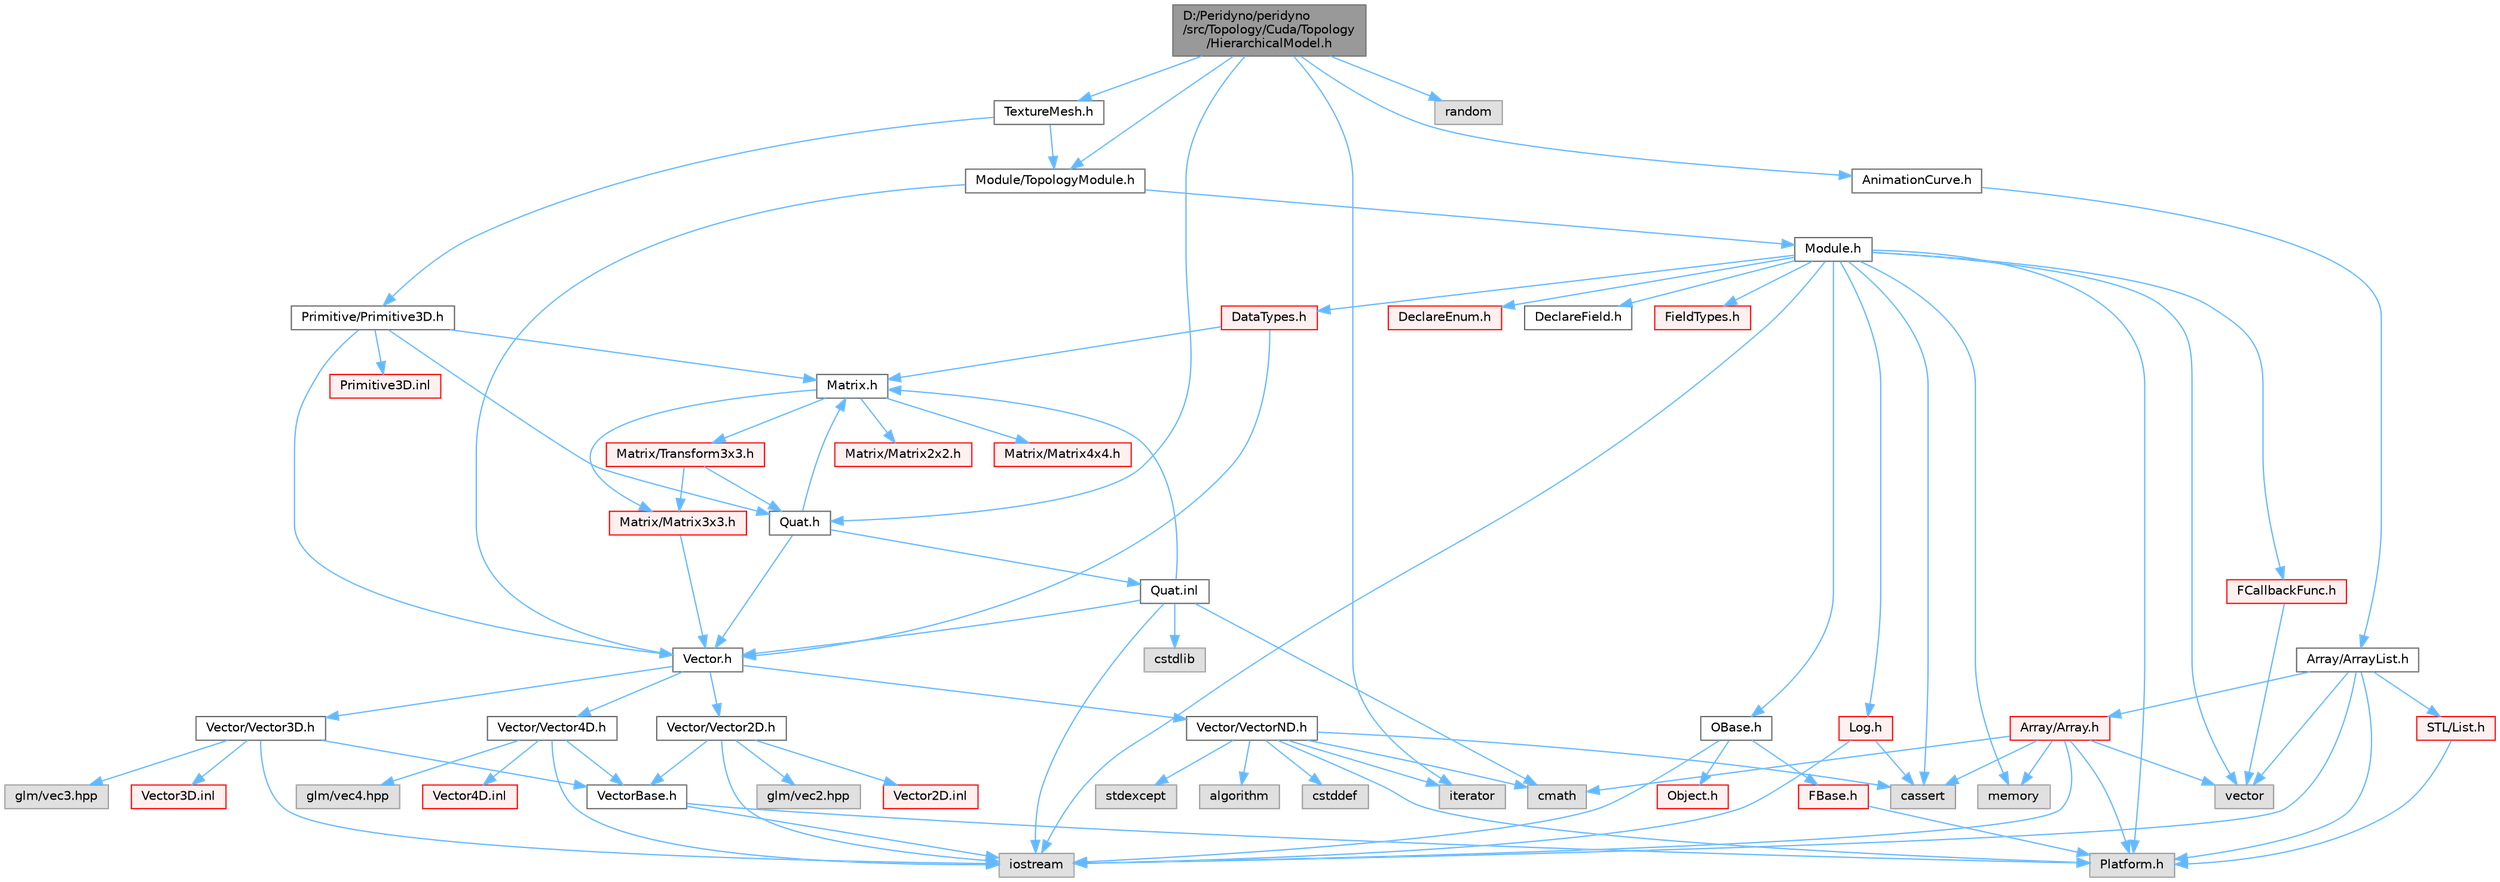 digraph "D:/Peridyno/peridyno/src/Topology/Cuda/Topology/HierarchicalModel.h"
{
 // LATEX_PDF_SIZE
  bgcolor="transparent";
  edge [fontname=Helvetica,fontsize=10,labelfontname=Helvetica,labelfontsize=10];
  node [fontname=Helvetica,fontsize=10,shape=box,height=0.2,width=0.4];
  Node1 [id="Node000001",label="D:/Peridyno/peridyno\l/src/Topology/Cuda/Topology\l/HierarchicalModel.h",height=0.2,width=0.4,color="gray40", fillcolor="grey60", style="filled", fontcolor="black",tooltip=" "];
  Node1 -> Node2 [id="edge1_Node000001_Node000002",color="steelblue1",style="solid",tooltip=" "];
  Node2 [id="Node000002",label="Module/TopologyModule.h",height=0.2,width=0.4,color="grey40", fillcolor="white", style="filled",URL="$_topology_module_8h.html",tooltip=" "];
  Node2 -> Node3 [id="edge2_Node000002_Node000003",color="steelblue1",style="solid",tooltip=" "];
  Node3 [id="Node000003",label="Vector.h",height=0.2,width=0.4,color="grey40", fillcolor="white", style="filled",URL="$_vector_8h.html",tooltip=" "];
  Node3 -> Node4 [id="edge3_Node000003_Node000004",color="steelblue1",style="solid",tooltip=" "];
  Node4 [id="Node000004",label="Vector/Vector2D.h",height=0.2,width=0.4,color="grey40", fillcolor="white", style="filled",URL="$_vector2_d_8h.html",tooltip=" "];
  Node4 -> Node5 [id="edge4_Node000004_Node000005",color="steelblue1",style="solid",tooltip=" "];
  Node5 [id="Node000005",label="glm/vec2.hpp",height=0.2,width=0.4,color="grey60", fillcolor="#E0E0E0", style="filled",tooltip=" "];
  Node4 -> Node6 [id="edge5_Node000004_Node000006",color="steelblue1",style="solid",tooltip=" "];
  Node6 [id="Node000006",label="iostream",height=0.2,width=0.4,color="grey60", fillcolor="#E0E0E0", style="filled",tooltip=" "];
  Node4 -> Node7 [id="edge6_Node000004_Node000007",color="steelblue1",style="solid",tooltip=" "];
  Node7 [id="Node000007",label="VectorBase.h",height=0.2,width=0.4,color="grey40", fillcolor="white", style="filled",URL="$_vector_base_8h.html",tooltip=" "];
  Node7 -> Node6 [id="edge7_Node000007_Node000006",color="steelblue1",style="solid",tooltip=" "];
  Node7 -> Node8 [id="edge8_Node000007_Node000008",color="steelblue1",style="solid",tooltip=" "];
  Node8 [id="Node000008",label="Platform.h",height=0.2,width=0.4,color="grey60", fillcolor="#E0E0E0", style="filled",tooltip=" "];
  Node4 -> Node9 [id="edge9_Node000004_Node000009",color="steelblue1",style="solid",tooltip=" "];
  Node9 [id="Node000009",label="Vector2D.inl",height=0.2,width=0.4,color="red", fillcolor="#FFF0F0", style="filled",URL="$_vector2_d_8inl.html",tooltip=" "];
  Node3 -> Node12 [id="edge10_Node000003_Node000012",color="steelblue1",style="solid",tooltip=" "];
  Node12 [id="Node000012",label="Vector/Vector3D.h",height=0.2,width=0.4,color="grey40", fillcolor="white", style="filled",URL="$_vector3_d_8h.html",tooltip=" "];
  Node12 -> Node13 [id="edge11_Node000012_Node000013",color="steelblue1",style="solid",tooltip=" "];
  Node13 [id="Node000013",label="glm/vec3.hpp",height=0.2,width=0.4,color="grey60", fillcolor="#E0E0E0", style="filled",tooltip=" "];
  Node12 -> Node6 [id="edge12_Node000012_Node000006",color="steelblue1",style="solid",tooltip=" "];
  Node12 -> Node7 [id="edge13_Node000012_Node000007",color="steelblue1",style="solid",tooltip=" "];
  Node12 -> Node14 [id="edge14_Node000012_Node000014",color="steelblue1",style="solid",tooltip=" "];
  Node14 [id="Node000014",label="Vector3D.inl",height=0.2,width=0.4,color="red", fillcolor="#FFF0F0", style="filled",URL="$_vector3_d_8inl.html",tooltip=" "];
  Node3 -> Node15 [id="edge15_Node000003_Node000015",color="steelblue1",style="solid",tooltip=" "];
  Node15 [id="Node000015",label="Vector/Vector4D.h",height=0.2,width=0.4,color="grey40", fillcolor="white", style="filled",URL="$_vector4_d_8h.html",tooltip=" "];
  Node15 -> Node16 [id="edge16_Node000015_Node000016",color="steelblue1",style="solid",tooltip=" "];
  Node16 [id="Node000016",label="glm/vec4.hpp",height=0.2,width=0.4,color="grey60", fillcolor="#E0E0E0", style="filled",tooltip=" "];
  Node15 -> Node6 [id="edge17_Node000015_Node000006",color="steelblue1",style="solid",tooltip=" "];
  Node15 -> Node7 [id="edge18_Node000015_Node000007",color="steelblue1",style="solid",tooltip=" "];
  Node15 -> Node17 [id="edge19_Node000015_Node000017",color="steelblue1",style="solid",tooltip=" "];
  Node17 [id="Node000017",label="Vector4D.inl",height=0.2,width=0.4,color="red", fillcolor="#FFF0F0", style="filled",URL="$_vector4_d_8inl.html",tooltip=" "];
  Node3 -> Node18 [id="edge20_Node000003_Node000018",color="steelblue1",style="solid",tooltip=" "];
  Node18 [id="Node000018",label="Vector/VectorND.h",height=0.2,width=0.4,color="grey40", fillcolor="white", style="filled",URL="$_vector_n_d_8h.html",tooltip=" "];
  Node18 -> Node19 [id="edge21_Node000018_Node000019",color="steelblue1",style="solid",tooltip=" "];
  Node19 [id="Node000019",label="cstddef",height=0.2,width=0.4,color="grey60", fillcolor="#E0E0E0", style="filled",tooltip=" "];
  Node18 -> Node20 [id="edge22_Node000018_Node000020",color="steelblue1",style="solid",tooltip=" "];
  Node20 [id="Node000020",label="stdexcept",height=0.2,width=0.4,color="grey60", fillcolor="#E0E0E0", style="filled",tooltip=" "];
  Node18 -> Node21 [id="edge23_Node000018_Node000021",color="steelblue1",style="solid",tooltip=" "];
  Node21 [id="Node000021",label="iterator",height=0.2,width=0.4,color="grey60", fillcolor="#E0E0E0", style="filled",tooltip=" "];
  Node18 -> Node22 [id="edge24_Node000018_Node000022",color="steelblue1",style="solid",tooltip=" "];
  Node22 [id="Node000022",label="algorithm",height=0.2,width=0.4,color="grey60", fillcolor="#E0E0E0", style="filled",tooltip=" "];
  Node18 -> Node23 [id="edge25_Node000018_Node000023",color="steelblue1",style="solid",tooltip=" "];
  Node23 [id="Node000023",label="cmath",height=0.2,width=0.4,color="grey60", fillcolor="#E0E0E0", style="filled",tooltip=" "];
  Node18 -> Node24 [id="edge26_Node000018_Node000024",color="steelblue1",style="solid",tooltip=" "];
  Node24 [id="Node000024",label="cassert",height=0.2,width=0.4,color="grey60", fillcolor="#E0E0E0", style="filled",tooltip=" "];
  Node18 -> Node8 [id="edge27_Node000018_Node000008",color="steelblue1",style="solid",tooltip=" "];
  Node2 -> Node25 [id="edge28_Node000002_Node000025",color="steelblue1",style="solid",tooltip=" "];
  Node25 [id="Node000025",label="Module.h",height=0.2,width=0.4,color="grey40", fillcolor="white", style="filled",URL="$_module_8h.html",tooltip=" "];
  Node25 -> Node8 [id="edge29_Node000025_Node000008",color="steelblue1",style="solid",tooltip=" "];
  Node25 -> Node26 [id="edge30_Node000025_Node000026",color="steelblue1",style="solid",tooltip=" "];
  Node26 [id="Node000026",label="memory",height=0.2,width=0.4,color="grey60", fillcolor="#E0E0E0", style="filled",tooltip=" "];
  Node25 -> Node27 [id="edge31_Node000025_Node000027",color="steelblue1",style="solid",tooltip=" "];
  Node27 [id="Node000027",label="vector",height=0.2,width=0.4,color="grey60", fillcolor="#E0E0E0", style="filled",tooltip=" "];
  Node25 -> Node24 [id="edge32_Node000025_Node000024",color="steelblue1",style="solid",tooltip=" "];
  Node25 -> Node6 [id="edge33_Node000025_Node000006",color="steelblue1",style="solid",tooltip=" "];
  Node25 -> Node28 [id="edge34_Node000025_Node000028",color="steelblue1",style="solid",tooltip=" "];
  Node28 [id="Node000028",label="OBase.h",height=0.2,width=0.4,color="grey40", fillcolor="white", style="filled",URL="$_o_base_8h.html",tooltip=" "];
  Node28 -> Node6 [id="edge35_Node000028_Node000006",color="steelblue1",style="solid",tooltip=" "];
  Node28 -> Node29 [id="edge36_Node000028_Node000029",color="steelblue1",style="solid",tooltip=" "];
  Node29 [id="Node000029",label="FBase.h",height=0.2,width=0.4,color="red", fillcolor="#FFF0F0", style="filled",URL="$_f_base_8h.html",tooltip=" "];
  Node29 -> Node8 [id="edge37_Node000029_Node000008",color="steelblue1",style="solid",tooltip=" "];
  Node28 -> Node35 [id="edge38_Node000028_Node000035",color="steelblue1",style="solid",tooltip=" "];
  Node35 [id="Node000035",label="Object.h",height=0.2,width=0.4,color="red", fillcolor="#FFF0F0", style="filled",URL="$_object_8h.html",tooltip=" "];
  Node25 -> Node38 [id="edge39_Node000025_Node000038",color="steelblue1",style="solid",tooltip=" "];
  Node38 [id="Node000038",label="Log.h",height=0.2,width=0.4,color="red", fillcolor="#FFF0F0", style="filled",URL="$_log_8h.html",tooltip=" "];
  Node38 -> Node6 [id="edge40_Node000038_Node000006",color="steelblue1",style="solid",tooltip=" "];
  Node38 -> Node24 [id="edge41_Node000038_Node000024",color="steelblue1",style="solid",tooltip=" "];
  Node25 -> Node47 [id="edge42_Node000025_Node000047",color="steelblue1",style="solid",tooltip=" "];
  Node47 [id="Node000047",label="DataTypes.h",height=0.2,width=0.4,color="red", fillcolor="#FFF0F0", style="filled",URL="$_data_types_8h.html",tooltip=" "];
  Node47 -> Node3 [id="edge43_Node000047_Node000003",color="steelblue1",style="solid",tooltip=" "];
  Node47 -> Node48 [id="edge44_Node000047_Node000048",color="steelblue1",style="solid",tooltip=" "];
  Node48 [id="Node000048",label="Matrix.h",height=0.2,width=0.4,color="grey40", fillcolor="white", style="filled",URL="$_matrix_8h.html",tooltip=" "];
  Node48 -> Node49 [id="edge45_Node000048_Node000049",color="steelblue1",style="solid",tooltip=" "];
  Node49 [id="Node000049",label="Matrix/Matrix2x2.h",height=0.2,width=0.4,color="red", fillcolor="#FFF0F0", style="filled",URL="$_matrix2x2_8h.html",tooltip=" "];
  Node48 -> Node54 [id="edge46_Node000048_Node000054",color="steelblue1",style="solid",tooltip=" "];
  Node54 [id="Node000054",label="Matrix/Matrix3x3.h",height=0.2,width=0.4,color="red", fillcolor="#FFF0F0", style="filled",URL="$_matrix3x3_8h.html",tooltip=" "];
  Node54 -> Node3 [id="edge47_Node000054_Node000003",color="steelblue1",style="solid",tooltip=" "];
  Node48 -> Node57 [id="edge48_Node000048_Node000057",color="steelblue1",style="solid",tooltip=" "];
  Node57 [id="Node000057",label="Matrix/Matrix4x4.h",height=0.2,width=0.4,color="red", fillcolor="#FFF0F0", style="filled",URL="$_matrix4x4_8h.html",tooltip=" "];
  Node48 -> Node60 [id="edge49_Node000048_Node000060",color="steelblue1",style="solid",tooltip=" "];
  Node60 [id="Node000060",label="Matrix/Transform3x3.h",height=0.2,width=0.4,color="red", fillcolor="#FFF0F0", style="filled",URL="$_transform3x3_8h.html",tooltip=" "];
  Node60 -> Node61 [id="edge50_Node000060_Node000061",color="steelblue1",style="solid",tooltip=" "];
  Node61 [id="Node000061",label="Quat.h",height=0.2,width=0.4,color="grey40", fillcolor="white", style="filled",URL="$_quat_8h.html",tooltip="Implementation of quaternion."];
  Node61 -> Node3 [id="edge51_Node000061_Node000003",color="steelblue1",style="solid",tooltip=" "];
  Node61 -> Node48 [id="edge52_Node000061_Node000048",color="steelblue1",style="solid",tooltip=" "];
  Node61 -> Node62 [id="edge53_Node000061_Node000062",color="steelblue1",style="solid",tooltip=" "];
  Node62 [id="Node000062",label="Quat.inl",height=0.2,width=0.4,color="grey40", fillcolor="white", style="filled",URL="$_quat_8inl.html",tooltip=" "];
  Node62 -> Node23 [id="edge54_Node000062_Node000023",color="steelblue1",style="solid",tooltip=" "];
  Node62 -> Node63 [id="edge55_Node000062_Node000063",color="steelblue1",style="solid",tooltip=" "];
  Node63 [id="Node000063",label="cstdlib",height=0.2,width=0.4,color="grey60", fillcolor="#E0E0E0", style="filled",tooltip=" "];
  Node62 -> Node6 [id="edge56_Node000062_Node000006",color="steelblue1",style="solid",tooltip=" "];
  Node62 -> Node3 [id="edge57_Node000062_Node000003",color="steelblue1",style="solid",tooltip=" "];
  Node62 -> Node48 [id="edge58_Node000062_Node000048",color="steelblue1",style="solid",tooltip=" "];
  Node60 -> Node54 [id="edge59_Node000060_Node000054",color="steelblue1",style="solid",tooltip=" "];
  Node25 -> Node69 [id="edge60_Node000025_Node000069",color="steelblue1",style="solid",tooltip=" "];
  Node69 [id="Node000069",label="DeclareEnum.h",height=0.2,width=0.4,color="red", fillcolor="#FFF0F0", style="filled",URL="$_declare_enum_8h.html",tooltip=" "];
  Node25 -> Node84 [id="edge61_Node000025_Node000084",color="steelblue1",style="solid",tooltip=" "];
  Node84 [id="Node000084",label="DeclareField.h",height=0.2,width=0.4,color="grey40", fillcolor="white", style="filled",URL="$_declare_field_8h.html",tooltip=" "];
  Node25 -> Node85 [id="edge62_Node000025_Node000085",color="steelblue1",style="solid",tooltip=" "];
  Node85 [id="Node000085",label="FCallbackFunc.h",height=0.2,width=0.4,color="red", fillcolor="#FFF0F0", style="filled",URL="$_f_callback_func_8h.html",tooltip=" "];
  Node85 -> Node27 [id="edge63_Node000085_Node000027",color="steelblue1",style="solid",tooltip=" "];
  Node25 -> Node86 [id="edge64_Node000025_Node000086",color="steelblue1",style="solid",tooltip=" "];
  Node86 [id="Node000086",label="FieldTypes.h",height=0.2,width=0.4,color="red", fillcolor="#FFF0F0", style="filled",URL="$_field_types_8h.html",tooltip=" "];
  Node1 -> Node88 [id="edge65_Node000001_Node000088",color="steelblue1",style="solid",tooltip=" "];
  Node88 [id="Node000088",label="AnimationCurve.h",height=0.2,width=0.4,color="grey40", fillcolor="white", style="filled",URL="$_animation_curve_8h.html",tooltip=" "];
  Node88 -> Node77 [id="edge66_Node000088_Node000077",color="steelblue1",style="solid",tooltip=" "];
  Node77 [id="Node000077",label="Array/ArrayList.h",height=0.2,width=0.4,color="grey40", fillcolor="white", style="filled",URL="$_array_list_8h.html",tooltip=" "];
  Node77 -> Node27 [id="edge67_Node000077_Node000027",color="steelblue1",style="solid",tooltip=" "];
  Node77 -> Node6 [id="edge68_Node000077_Node000006",color="steelblue1",style="solid",tooltip=" "];
  Node77 -> Node8 [id="edge69_Node000077_Node000008",color="steelblue1",style="solid",tooltip=" "];
  Node77 -> Node78 [id="edge70_Node000077_Node000078",color="steelblue1",style="solid",tooltip=" "];
  Node78 [id="Node000078",label="STL/List.h",height=0.2,width=0.4,color="red", fillcolor="#FFF0F0", style="filled",URL="$_list_8h.html",tooltip=" "];
  Node78 -> Node8 [id="edge71_Node000078_Node000008",color="steelblue1",style="solid",tooltip=" "];
  Node77 -> Node73 [id="edge72_Node000077_Node000073",color="steelblue1",style="solid",tooltip=" "];
  Node73 [id="Node000073",label="Array/Array.h",height=0.2,width=0.4,color="red", fillcolor="#FFF0F0", style="filled",URL="$_array_8h.html",tooltip=" "];
  Node73 -> Node8 [id="edge73_Node000073_Node000008",color="steelblue1",style="solid",tooltip=" "];
  Node73 -> Node24 [id="edge74_Node000073_Node000024",color="steelblue1",style="solid",tooltip=" "];
  Node73 -> Node27 [id="edge75_Node000073_Node000027",color="steelblue1",style="solid",tooltip=" "];
  Node73 -> Node6 [id="edge76_Node000073_Node000006",color="steelblue1",style="solid",tooltip=" "];
  Node73 -> Node26 [id="edge77_Node000073_Node000026",color="steelblue1",style="solid",tooltip=" "];
  Node73 -> Node23 [id="edge78_Node000073_Node000023",color="steelblue1",style="solid",tooltip=" "];
  Node1 -> Node21 [id="edge79_Node000001_Node000021",color="steelblue1",style="solid",tooltip=" "];
  Node1 -> Node89 [id="edge80_Node000001_Node000089",color="steelblue1",style="solid",tooltip=" "];
  Node89 [id="Node000089",label="random",height=0.2,width=0.4,color="grey60", fillcolor="#E0E0E0", style="filled",tooltip=" "];
  Node1 -> Node90 [id="edge81_Node000001_Node000090",color="steelblue1",style="solid",tooltip=" "];
  Node90 [id="Node000090",label="TextureMesh.h",height=0.2,width=0.4,color="grey40", fillcolor="white", style="filled",URL="$_texture_mesh_8h.html",tooltip=" "];
  Node90 -> Node2 [id="edge82_Node000090_Node000002",color="steelblue1",style="solid",tooltip=" "];
  Node90 -> Node91 [id="edge83_Node000090_Node000091",color="steelblue1",style="solid",tooltip=" "];
  Node91 [id="Node000091",label="Primitive/Primitive3D.h",height=0.2,width=0.4,color="grey40", fillcolor="white", style="filled",URL="$_primitive3_d_8h.html",tooltip=" "];
  Node91 -> Node3 [id="edge84_Node000091_Node000003",color="steelblue1",style="solid",tooltip=" "];
  Node91 -> Node48 [id="edge85_Node000091_Node000048",color="steelblue1",style="solid",tooltip=" "];
  Node91 -> Node61 [id="edge86_Node000091_Node000061",color="steelblue1",style="solid",tooltip=" "];
  Node91 -> Node92 [id="edge87_Node000091_Node000092",color="steelblue1",style="solid",tooltip=" "];
  Node92 [id="Node000092",label="Primitive3D.inl",height=0.2,width=0.4,color="red", fillcolor="#FFF0F0", style="filled",URL="$_primitive3_d_8inl.html",tooltip=" "];
  Node1 -> Node61 [id="edge88_Node000001_Node000061",color="steelblue1",style="solid",tooltip=" "];
}
